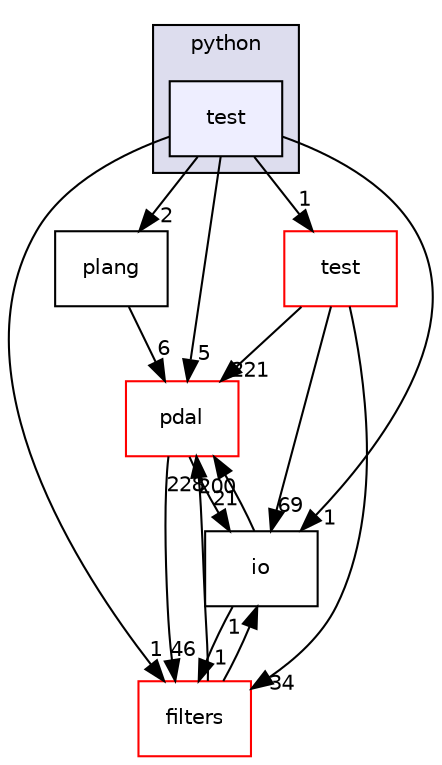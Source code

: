 digraph "pdal/plugins/python/test" {
  compound=true
  node [ fontsize="10", fontname="Helvetica"];
  edge [ labelfontsize="10", labelfontname="Helvetica"];
  subgraph clusterdir_b70b6c0de9b6d71740dcbb8e92be8dd5 {
    graph [ bgcolor="#ddddee", pencolor="black", label="python" fontname="Helvetica", fontsize="10", URL="dir_b70b6c0de9b6d71740dcbb8e92be8dd5.html"]
  dir_62dadcf2e7a19c99562abb4ec1d9d372 [shape=box, label="test", style="filled", fillcolor="#eeeeff", pencolor="black", URL="dir_62dadcf2e7a19c99562abb4ec1d9d372.html"];
  }
  dir_37e2adedb6e706efcbfadb5213756005 [shape=box label="pdal" fillcolor="white" style="filled" color="red" URL="dir_37e2adedb6e706efcbfadb5213756005.html"];
  dir_88aa5027650279860e272a4a9998da6e [shape=box label="test" fillcolor="white" style="filled" color="red" URL="dir_88aa5027650279860e272a4a9998da6e.html"];
  dir_1d5bbadd870fe047ff237b24e55617ae [shape=box label="io" URL="dir_1d5bbadd870fe047ff237b24e55617ae.html"];
  dir_9348238a26585a7e0b208544997ebe2f [shape=box label="filters" fillcolor="white" style="filled" color="red" URL="dir_9348238a26585a7e0b208544997ebe2f.html"];
  dir_33440c3653ad722e2d3e34650b6d639e [shape=box label="plang" URL="dir_33440c3653ad722e2d3e34650b6d639e.html"];
  dir_37e2adedb6e706efcbfadb5213756005->dir_1d5bbadd870fe047ff237b24e55617ae [headlabel="21", labeldistance=1.5 headhref="dir_000050_000044.html"];
  dir_37e2adedb6e706efcbfadb5213756005->dir_9348238a26585a7e0b208544997ebe2f [headlabel="46", labeldistance=1.5 headhref="dir_000050_000042.html"];
  dir_62dadcf2e7a19c99562abb4ec1d9d372->dir_37e2adedb6e706efcbfadb5213756005 [headlabel="5", labeldistance=1.5 headhref="dir_000100_000050.html"];
  dir_62dadcf2e7a19c99562abb4ec1d9d372->dir_88aa5027650279860e272a4a9998da6e [headlabel="1", labeldistance=1.5 headhref="dir_000100_000012.html"];
  dir_62dadcf2e7a19c99562abb4ec1d9d372->dir_1d5bbadd870fe047ff237b24e55617ae [headlabel="1", labeldistance=1.5 headhref="dir_000100_000044.html"];
  dir_62dadcf2e7a19c99562abb4ec1d9d372->dir_9348238a26585a7e0b208544997ebe2f [headlabel="1", labeldistance=1.5 headhref="dir_000100_000042.html"];
  dir_62dadcf2e7a19c99562abb4ec1d9d372->dir_33440c3653ad722e2d3e34650b6d639e [headlabel="2", labeldistance=1.5 headhref="dir_000100_000073.html"];
  dir_88aa5027650279860e272a4a9998da6e->dir_37e2adedb6e706efcbfadb5213756005 [headlabel="221", labeldistance=1.5 headhref="dir_000012_000050.html"];
  dir_88aa5027650279860e272a4a9998da6e->dir_1d5bbadd870fe047ff237b24e55617ae [headlabel="69", labeldistance=1.5 headhref="dir_000012_000044.html"];
  dir_88aa5027650279860e272a4a9998da6e->dir_9348238a26585a7e0b208544997ebe2f [headlabel="34", labeldistance=1.5 headhref="dir_000012_000042.html"];
  dir_1d5bbadd870fe047ff237b24e55617ae->dir_37e2adedb6e706efcbfadb5213756005 [headlabel="200", labeldistance=1.5 headhref="dir_000044_000050.html"];
  dir_1d5bbadd870fe047ff237b24e55617ae->dir_9348238a26585a7e0b208544997ebe2f [headlabel="1", labeldistance=1.5 headhref="dir_000044_000042.html"];
  dir_9348238a26585a7e0b208544997ebe2f->dir_37e2adedb6e706efcbfadb5213756005 [headlabel="228", labeldistance=1.5 headhref="dir_000042_000050.html"];
  dir_9348238a26585a7e0b208544997ebe2f->dir_1d5bbadd870fe047ff237b24e55617ae [headlabel="1", labeldistance=1.5 headhref="dir_000042_000044.html"];
  dir_33440c3653ad722e2d3e34650b6d639e->dir_37e2adedb6e706efcbfadb5213756005 [headlabel="6", labeldistance=1.5 headhref="dir_000073_000050.html"];
}
